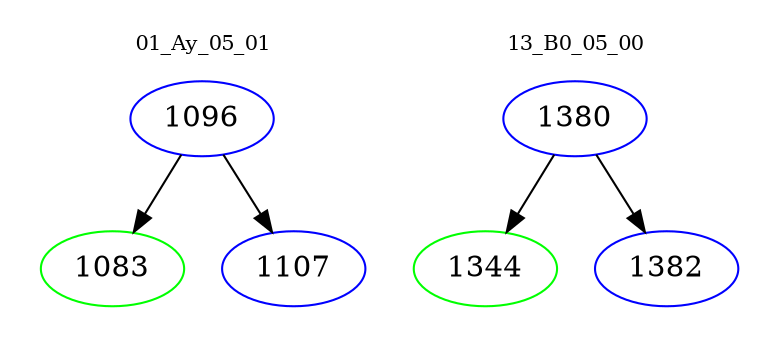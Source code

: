 digraph{
subgraph cluster_0 {
color = white
label = "01_Ay_05_01";
fontsize=10;
T0_1096 [label="1096", color="blue"]
T0_1096 -> T0_1083 [color="black"]
T0_1083 [label="1083", color="green"]
T0_1096 -> T0_1107 [color="black"]
T0_1107 [label="1107", color="blue"]
}
subgraph cluster_1 {
color = white
label = "13_B0_05_00";
fontsize=10;
T1_1380 [label="1380", color="blue"]
T1_1380 -> T1_1344 [color="black"]
T1_1344 [label="1344", color="green"]
T1_1380 -> T1_1382 [color="black"]
T1_1382 [label="1382", color="blue"]
}
}
